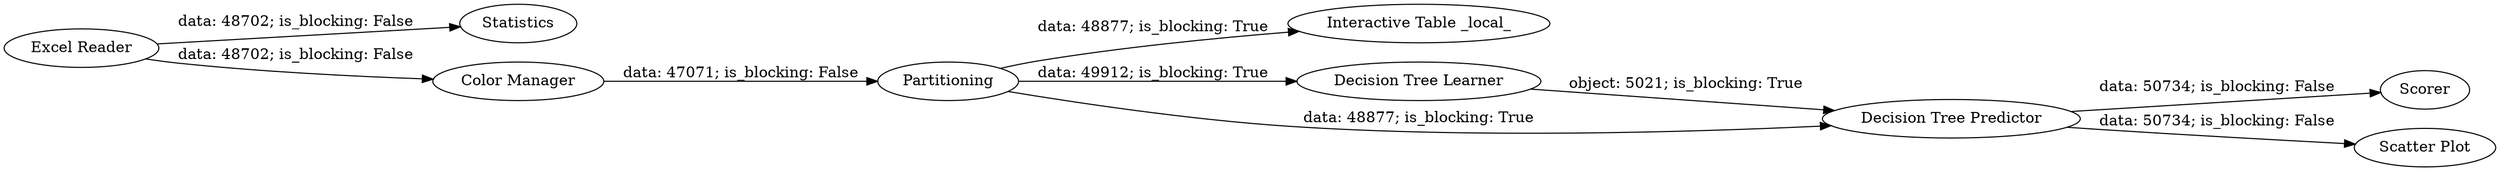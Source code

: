 digraph {
	"3943921174485512252_8" [label="Interactive Table _local_"]
	"3943921174485512252_7" [label=Statistics]
	"3943921174485512252_4" [label="Decision Tree Learner"]
	"3943921174485512252_2" [label="Color Manager"]
	"3943921174485512252_6" [label=Scorer]
	"3943921174485512252_3" [label=Partitioning]
	"3943921174485512252_9" [label="Scatter Plot"]
	"3943921174485512252_1" [label="Excel Reader"]
	"3943921174485512252_5" [label="Decision Tree Predictor"]
	"3943921174485512252_4" -> "3943921174485512252_5" [label="object: 5021; is_blocking: True"]
	"3943921174485512252_5" -> "3943921174485512252_6" [label="data: 50734; is_blocking: False"]
	"3943921174485512252_3" -> "3943921174485512252_8" [label="data: 48877; is_blocking: True"]
	"3943921174485512252_3" -> "3943921174485512252_4" [label="data: 49912; is_blocking: True"]
	"3943921174485512252_1" -> "3943921174485512252_7" [label="data: 48702; is_blocking: False"]
	"3943921174485512252_1" -> "3943921174485512252_2" [label="data: 48702; is_blocking: False"]
	"3943921174485512252_3" -> "3943921174485512252_5" [label="data: 48877; is_blocking: True"]
	"3943921174485512252_5" -> "3943921174485512252_9" [label="data: 50734; is_blocking: False"]
	"3943921174485512252_2" -> "3943921174485512252_3" [label="data: 47071; is_blocking: False"]
	rankdir=LR
}
